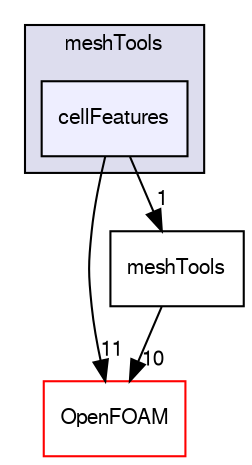 digraph "src/meshTools/cellFeatures" {
  bgcolor=transparent;
  compound=true
  node [ fontsize="10", fontname="FreeSans"];
  edge [ labelfontsize="10", labelfontname="FreeSans"];
  subgraph clusterdir_ae30ad0bef50cf391b24c614251bb9fd {
    graph [ bgcolor="#ddddee", pencolor="black", label="meshTools" fontname="FreeSans", fontsize="10", URL="dir_ae30ad0bef50cf391b24c614251bb9fd.html"]
  dir_8e84b7a8ecd36470533812cac5903fcd [shape=box, label="cellFeatures", style="filled", fillcolor="#eeeeff", pencolor="black", URL="dir_8e84b7a8ecd36470533812cac5903fcd.html"];
  }
  dir_c5473ff19b20e6ec4dfe5c310b3778a8 [shape=box label="OpenFOAM" color="red" URL="dir_c5473ff19b20e6ec4dfe5c310b3778a8.html"];
  dir_ed89494532d84cde5bd7df6bbfcbe2dc [shape=box label="meshTools" URL="dir_ed89494532d84cde5bd7df6bbfcbe2dc.html"];
  dir_8e84b7a8ecd36470533812cac5903fcd->dir_c5473ff19b20e6ec4dfe5c310b3778a8 [headlabel="11", labeldistance=1.5 headhref="dir_001622_001732.html"];
  dir_8e84b7a8ecd36470533812cac5903fcd->dir_ed89494532d84cde5bd7df6bbfcbe2dc [headlabel="1", labeldistance=1.5 headhref="dir_001622_001633.html"];
  dir_ed89494532d84cde5bd7df6bbfcbe2dc->dir_c5473ff19b20e6ec4dfe5c310b3778a8 [headlabel="10", labeldistance=1.5 headhref="dir_001633_001732.html"];
}
